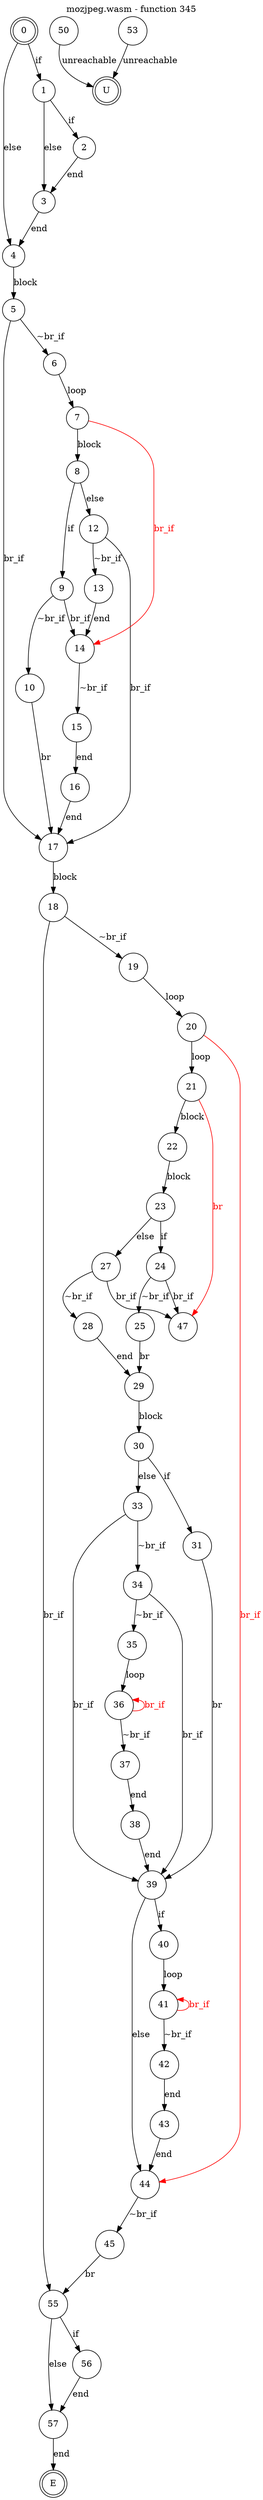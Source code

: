 digraph finite_state_machine {
    label = "mozjpeg.wasm - function 345"
    labelloc =  t
    labelfontsize = 16
    labelfontcolor = black
    labelfontname = "Helvetica"
    node [shape = doublecircle]; 0 E U ;
    node [shape = circle];
    0 -> 1[label="if"];
    0 -> 4[label="else"];
    1 -> 2[label="if"];
    1 -> 3[label="else"];
    2 -> 3[label="end"];
    3 -> 4[label="end"];
    4 -> 5[label="block"];
    5 -> 6[label="~br_if"];
    5 -> 17[label="br_if"];
    6 -> 7[label="loop"];
    7 -> 8[label="block"];
    8 -> 9[label="if"];
    8 -> 12[label="else"];
    9 -> 10[label="~br_if"];
    9 -> 14[label="br_if"];
    10 -> 17[label="br"];
    12 -> 13[label="~br_if"];
    12 -> 17[label="br_if"];
    13 -> 14[label="end"];
    14 -> 15[label="~br_if"];
    14 -> 7[color="red" dir=back fontcolor="red" label="br_if"];
    15 -> 16[label="end"];
    16 -> 17[label="end"];
    17 -> 18[label="block"];
    18 -> 19[label="~br_if"];
    18 -> 55[label="br_if"];
    19 -> 20[label="loop"];
    20 -> 21[label="loop"];
    21 -> 22[label="block"];
    22 -> 23[label="block"];
    23 -> 24[label="if"];
    23 -> 27[label="else"];
    24 -> 25[label="~br_if"];
    24 -> 47[label="br_if"];
    25 -> 29[label="br"];
    27 -> 28[label="~br_if"];
    27 -> 47[label="br_if"];
    28 -> 29[label="end"];
    29 -> 30[label="block"];
    30 -> 31[label="if"];
    30 -> 33[label="else"];
    31 -> 39[label="br"];
    33 -> 34[label="~br_if"];
    33 -> 39[label="br_if"];
    34 -> 35[label="~br_if"];
    34 -> 39[label="br_if"];
    35 -> 36[label="loop"];
    36 -> 37[label="~br_if"];
    36 -> 36[color="red" dir=back fontcolor="red" label="br_if"];
    37 -> 38[label="end"];
    38 -> 39[label="end"];
    39 -> 40[label="if"];
    39 -> 44[label="else"];
    40 -> 41[label="loop"];
    41 -> 42[label="~br_if"];
    41 -> 41[color="red" dir=back fontcolor="red" label="br_if"];
    42 -> 43[label="end"];
    43 -> 44[label="end"];
    44 -> 45[label="~br_if"];
    44 -> 20[color="red" dir=back fontcolor="red" label="br_if"];
    45 -> 55[label="br"];
    47 -> 21[color="red" dir=back fontcolor="red" label="br"];
    50 -> U[label="unreachable"];
    53 -> U[label="unreachable"];
    55 -> 56[label="if"];
    55 -> 57[label="else"];
    56 -> 57[label="end"];
    57 -> E[label="end"];
}
